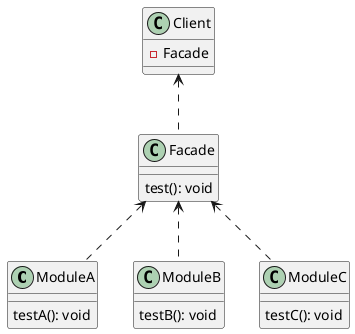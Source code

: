 @startuml
class ModuleA {
    testA(): void
}
class ModuleB {
    testB(): void
}
class ModuleC {
    testC(): void
}

class Facade {
    test(): void
}

class Client {
    - Facade
}

Facade <.. ModuleA
Facade <.. ModuleB
Facade <.. ModuleC
Client <.. Facade

@enduml